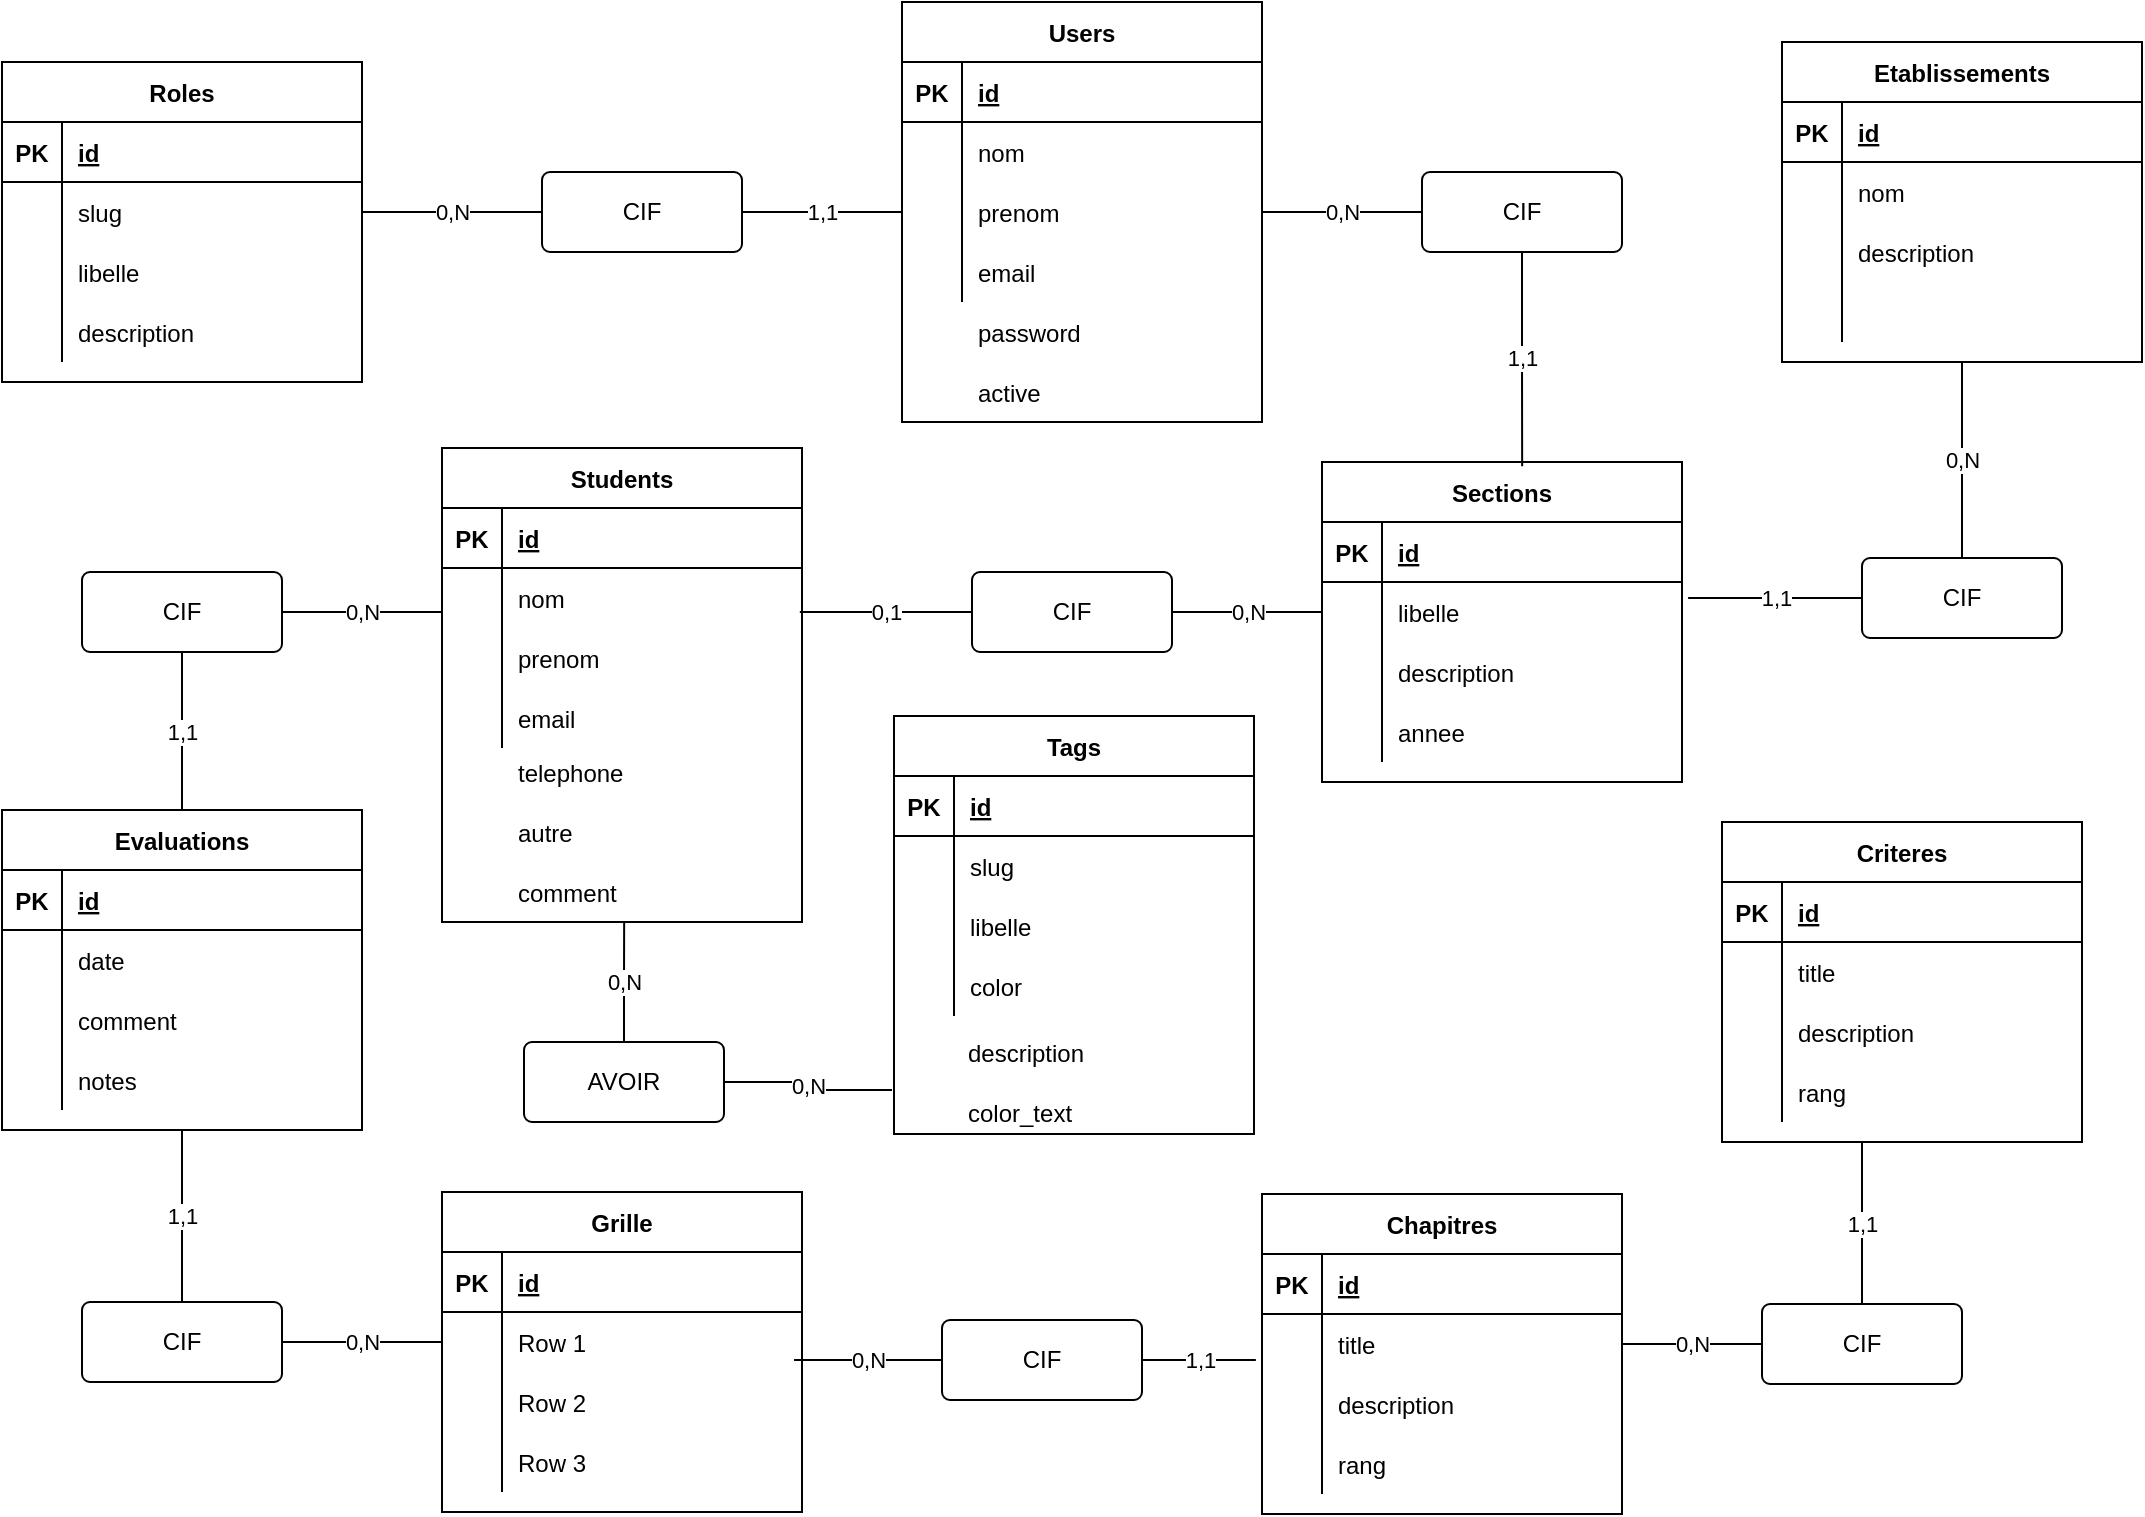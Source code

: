 <mxfile version="13.9.9" type="device"><diagram id="VZXlDf0rP4RAofhbPxpR" name="MCD"><mxGraphModel dx="1422" dy="856" grid="1" gridSize="10" guides="1" tooltips="1" connect="1" arrows="1" fold="1" page="1" pageScale="1" pageWidth="1169" pageHeight="827" math="0" shadow="0"><root><mxCell id="0"/><mxCell id="1" parent="0"/><mxCell id="-S5z_x0c9RDS-0AqpOby-1" value="Users" style="shape=table;startSize=30;container=1;collapsible=1;childLayout=tableLayout;fixedRows=1;rowLines=0;fontStyle=1;align=center;resizeLast=1;" parent="1" vertex="1"><mxGeometry x="500" y="10" width="180" height="210" as="geometry"/></mxCell><mxCell id="-S5z_x0c9RDS-0AqpOby-2" value="" style="shape=partialRectangle;collapsible=0;dropTarget=0;pointerEvents=0;fillColor=none;top=0;left=0;bottom=1;right=0;points=[[0,0.5],[1,0.5]];portConstraint=eastwest;" parent="-S5z_x0c9RDS-0AqpOby-1" vertex="1"><mxGeometry y="30" width="180" height="30" as="geometry"/></mxCell><mxCell id="-S5z_x0c9RDS-0AqpOby-3" value="PK" style="shape=partialRectangle;connectable=0;fillColor=none;top=0;left=0;bottom=0;right=0;fontStyle=1;overflow=hidden;" parent="-S5z_x0c9RDS-0AqpOby-2" vertex="1"><mxGeometry width="30" height="30" as="geometry"/></mxCell><mxCell id="-S5z_x0c9RDS-0AqpOby-4" value="id" style="shape=partialRectangle;connectable=0;fillColor=none;top=0;left=0;bottom=0;right=0;align=left;spacingLeft=6;fontStyle=5;overflow=hidden;" parent="-S5z_x0c9RDS-0AqpOby-2" vertex="1"><mxGeometry x="30" width="150" height="30" as="geometry"/></mxCell><mxCell id="-S5z_x0c9RDS-0AqpOby-5" value="" style="shape=partialRectangle;collapsible=0;dropTarget=0;pointerEvents=0;fillColor=none;top=0;left=0;bottom=0;right=0;points=[[0,0.5],[1,0.5]];portConstraint=eastwest;" parent="-S5z_x0c9RDS-0AqpOby-1" vertex="1"><mxGeometry y="60" width="180" height="30" as="geometry"/></mxCell><mxCell id="-S5z_x0c9RDS-0AqpOby-6" value="" style="shape=partialRectangle;connectable=0;fillColor=none;top=0;left=0;bottom=0;right=0;editable=1;overflow=hidden;" parent="-S5z_x0c9RDS-0AqpOby-5" vertex="1"><mxGeometry width="30" height="30" as="geometry"/></mxCell><mxCell id="-S5z_x0c9RDS-0AqpOby-7" value="nom" style="shape=partialRectangle;connectable=0;fillColor=none;top=0;left=0;bottom=0;right=0;align=left;spacingLeft=6;overflow=hidden;" parent="-S5z_x0c9RDS-0AqpOby-5" vertex="1"><mxGeometry x="30" width="150" height="30" as="geometry"/></mxCell><mxCell id="-S5z_x0c9RDS-0AqpOby-8" value="" style="shape=partialRectangle;collapsible=0;dropTarget=0;pointerEvents=0;fillColor=none;top=0;left=0;bottom=0;right=0;points=[[0,0.5],[1,0.5]];portConstraint=eastwest;" parent="-S5z_x0c9RDS-0AqpOby-1" vertex="1"><mxGeometry y="90" width="180" height="30" as="geometry"/></mxCell><mxCell id="-S5z_x0c9RDS-0AqpOby-9" value="" style="shape=partialRectangle;connectable=0;fillColor=none;top=0;left=0;bottom=0;right=0;editable=1;overflow=hidden;" parent="-S5z_x0c9RDS-0AqpOby-8" vertex="1"><mxGeometry width="30" height="30" as="geometry"/></mxCell><mxCell id="-S5z_x0c9RDS-0AqpOby-10" value="prenom" style="shape=partialRectangle;connectable=0;fillColor=none;top=0;left=0;bottom=0;right=0;align=left;spacingLeft=6;overflow=hidden;" parent="-S5z_x0c9RDS-0AqpOby-8" vertex="1"><mxGeometry x="30" width="150" height="30" as="geometry"/></mxCell><mxCell id="-S5z_x0c9RDS-0AqpOby-11" value="" style="shape=partialRectangle;collapsible=0;dropTarget=0;pointerEvents=0;fillColor=none;top=0;left=0;bottom=0;right=0;points=[[0,0.5],[1,0.5]];portConstraint=eastwest;" parent="-S5z_x0c9RDS-0AqpOby-1" vertex="1"><mxGeometry y="120" width="180" height="30" as="geometry"/></mxCell><mxCell id="-S5z_x0c9RDS-0AqpOby-12" value="" style="shape=partialRectangle;connectable=0;fillColor=none;top=0;left=0;bottom=0;right=0;editable=1;overflow=hidden;" parent="-S5z_x0c9RDS-0AqpOby-11" vertex="1"><mxGeometry width="30" height="30" as="geometry"/></mxCell><mxCell id="-S5z_x0c9RDS-0AqpOby-13" value="email" style="shape=partialRectangle;connectable=0;fillColor=none;top=0;left=0;bottom=0;right=0;align=left;spacingLeft=6;overflow=hidden;" parent="-S5z_x0c9RDS-0AqpOby-11" vertex="1"><mxGeometry x="30" width="150" height="30" as="geometry"/></mxCell><mxCell id="-S5z_x0c9RDS-0AqpOby-14" value="" style="shape=partialRectangle;collapsible=0;dropTarget=0;pointerEvents=0;fillColor=none;top=0;left=0;bottom=0;right=0;points=[[0,0.5],[1,0.5]];portConstraint=eastwest;" parent="1" vertex="1"><mxGeometry x="500" y="160" width="180" height="30" as="geometry"/></mxCell><mxCell id="-S5z_x0c9RDS-0AqpOby-15" value="" style="shape=partialRectangle;connectable=0;fillColor=none;top=0;left=0;bottom=0;right=0;editable=1;overflow=hidden;" parent="-S5z_x0c9RDS-0AqpOby-14" vertex="1"><mxGeometry width="30" height="30" as="geometry"/></mxCell><mxCell id="-S5z_x0c9RDS-0AqpOby-16" value="password" style="shape=partialRectangle;connectable=0;fillColor=none;top=0;left=0;bottom=0;right=0;align=left;spacingLeft=6;overflow=hidden;" parent="-S5z_x0c9RDS-0AqpOby-14" vertex="1"><mxGeometry x="30" width="150" height="30" as="geometry"/></mxCell><mxCell id="-S5z_x0c9RDS-0AqpOby-17" value="" style="shape=partialRectangle;collapsible=0;dropTarget=0;pointerEvents=0;fillColor=none;top=0;left=0;bottom=0;right=0;points=[[0,0.5],[1,0.5]];portConstraint=eastwest;" parent="1" vertex="1"><mxGeometry x="500" y="190" width="180" height="30" as="geometry"/></mxCell><mxCell id="-S5z_x0c9RDS-0AqpOby-18" value="" style="shape=partialRectangle;connectable=0;fillColor=none;top=0;left=0;bottom=0;right=0;editable=1;overflow=hidden;" parent="-S5z_x0c9RDS-0AqpOby-17" vertex="1"><mxGeometry width="30" height="30" as="geometry"/></mxCell><mxCell id="-S5z_x0c9RDS-0AqpOby-19" value="active" style="shape=partialRectangle;connectable=0;fillColor=none;top=0;left=0;bottom=0;right=0;align=left;spacingLeft=6;overflow=hidden;" parent="-S5z_x0c9RDS-0AqpOby-17" vertex="1"><mxGeometry x="30" width="150" height="30" as="geometry"/></mxCell><mxCell id="-S5z_x0c9RDS-0AqpOby-20" value="Roles" style="shape=table;startSize=30;container=1;collapsible=1;childLayout=tableLayout;fixedRows=1;rowLines=0;fontStyle=1;align=center;resizeLast=1;" parent="1" vertex="1"><mxGeometry x="50" y="40" width="180" height="160" as="geometry"/></mxCell><mxCell id="-S5z_x0c9RDS-0AqpOby-21" value="" style="shape=partialRectangle;collapsible=0;dropTarget=0;pointerEvents=0;fillColor=none;top=0;left=0;bottom=1;right=0;points=[[0,0.5],[1,0.5]];portConstraint=eastwest;" parent="-S5z_x0c9RDS-0AqpOby-20" vertex="1"><mxGeometry y="30" width="180" height="30" as="geometry"/></mxCell><mxCell id="-S5z_x0c9RDS-0AqpOby-22" value="PK" style="shape=partialRectangle;connectable=0;fillColor=none;top=0;left=0;bottom=0;right=0;fontStyle=1;overflow=hidden;" parent="-S5z_x0c9RDS-0AqpOby-21" vertex="1"><mxGeometry width="30" height="30" as="geometry"/></mxCell><mxCell id="-S5z_x0c9RDS-0AqpOby-23" value="id" style="shape=partialRectangle;connectable=0;fillColor=none;top=0;left=0;bottom=0;right=0;align=left;spacingLeft=6;fontStyle=5;overflow=hidden;" parent="-S5z_x0c9RDS-0AqpOby-21" vertex="1"><mxGeometry x="30" width="150" height="30" as="geometry"/></mxCell><mxCell id="-S5z_x0c9RDS-0AqpOby-24" value="" style="shape=partialRectangle;collapsible=0;dropTarget=0;pointerEvents=0;fillColor=none;top=0;left=0;bottom=0;right=0;points=[[0,0.5],[1,0.5]];portConstraint=eastwest;" parent="-S5z_x0c9RDS-0AqpOby-20" vertex="1"><mxGeometry y="60" width="180" height="30" as="geometry"/></mxCell><mxCell id="-S5z_x0c9RDS-0AqpOby-25" value="" style="shape=partialRectangle;connectable=0;fillColor=none;top=0;left=0;bottom=0;right=0;editable=1;overflow=hidden;" parent="-S5z_x0c9RDS-0AqpOby-24" vertex="1"><mxGeometry width="30" height="30" as="geometry"/></mxCell><mxCell id="-S5z_x0c9RDS-0AqpOby-26" value="slug" style="shape=partialRectangle;connectable=0;fillColor=none;top=0;left=0;bottom=0;right=0;align=left;spacingLeft=6;overflow=hidden;" parent="-S5z_x0c9RDS-0AqpOby-24" vertex="1"><mxGeometry x="30" width="150" height="30" as="geometry"/></mxCell><mxCell id="-S5z_x0c9RDS-0AqpOby-27" value="" style="shape=partialRectangle;collapsible=0;dropTarget=0;pointerEvents=0;fillColor=none;top=0;left=0;bottom=0;right=0;points=[[0,0.5],[1,0.5]];portConstraint=eastwest;" parent="-S5z_x0c9RDS-0AqpOby-20" vertex="1"><mxGeometry y="90" width="180" height="30" as="geometry"/></mxCell><mxCell id="-S5z_x0c9RDS-0AqpOby-28" value="" style="shape=partialRectangle;connectable=0;fillColor=none;top=0;left=0;bottom=0;right=0;editable=1;overflow=hidden;" parent="-S5z_x0c9RDS-0AqpOby-27" vertex="1"><mxGeometry width="30" height="30" as="geometry"/></mxCell><mxCell id="-S5z_x0c9RDS-0AqpOby-29" value="libelle" style="shape=partialRectangle;connectable=0;fillColor=none;top=0;left=0;bottom=0;right=0;align=left;spacingLeft=6;overflow=hidden;" parent="-S5z_x0c9RDS-0AqpOby-27" vertex="1"><mxGeometry x="30" width="150" height="30" as="geometry"/></mxCell><mxCell id="-S5z_x0c9RDS-0AqpOby-30" value="" style="shape=partialRectangle;collapsible=0;dropTarget=0;pointerEvents=0;fillColor=none;top=0;left=0;bottom=0;right=0;points=[[0,0.5],[1,0.5]];portConstraint=eastwest;" parent="-S5z_x0c9RDS-0AqpOby-20" vertex="1"><mxGeometry y="120" width="180" height="30" as="geometry"/></mxCell><mxCell id="-S5z_x0c9RDS-0AqpOby-31" value="" style="shape=partialRectangle;connectable=0;fillColor=none;top=0;left=0;bottom=0;right=0;editable=1;overflow=hidden;" parent="-S5z_x0c9RDS-0AqpOby-30" vertex="1"><mxGeometry width="30" height="30" as="geometry"/></mxCell><mxCell id="-S5z_x0c9RDS-0AqpOby-32" value="description" style="shape=partialRectangle;connectable=0;fillColor=none;top=0;left=0;bottom=0;right=0;align=left;spacingLeft=6;overflow=hidden;" parent="-S5z_x0c9RDS-0AqpOby-30" vertex="1"><mxGeometry x="30" width="150" height="30" as="geometry"/></mxCell><mxCell id="-S5z_x0c9RDS-0AqpOby-38" value="Etablissements" style="shape=table;startSize=30;container=1;collapsible=1;childLayout=tableLayout;fixedRows=1;rowLines=0;fontStyle=1;align=center;resizeLast=1;" parent="1" vertex="1"><mxGeometry x="940" y="30" width="180" height="160" as="geometry"/></mxCell><mxCell id="-S5z_x0c9RDS-0AqpOby-39" value="" style="shape=partialRectangle;collapsible=0;dropTarget=0;pointerEvents=0;fillColor=none;top=0;left=0;bottom=1;right=0;points=[[0,0.5],[1,0.5]];portConstraint=eastwest;" parent="-S5z_x0c9RDS-0AqpOby-38" vertex="1"><mxGeometry y="30" width="180" height="30" as="geometry"/></mxCell><mxCell id="-S5z_x0c9RDS-0AqpOby-40" value="PK" style="shape=partialRectangle;connectable=0;fillColor=none;top=0;left=0;bottom=0;right=0;fontStyle=1;overflow=hidden;" parent="-S5z_x0c9RDS-0AqpOby-39" vertex="1"><mxGeometry width="30" height="30" as="geometry"/></mxCell><mxCell id="-S5z_x0c9RDS-0AqpOby-41" value="id" style="shape=partialRectangle;connectable=0;fillColor=none;top=0;left=0;bottom=0;right=0;align=left;spacingLeft=6;fontStyle=5;overflow=hidden;" parent="-S5z_x0c9RDS-0AqpOby-39" vertex="1"><mxGeometry x="30" width="150" height="30" as="geometry"/></mxCell><mxCell id="-S5z_x0c9RDS-0AqpOby-42" value="" style="shape=partialRectangle;collapsible=0;dropTarget=0;pointerEvents=0;fillColor=none;top=0;left=0;bottom=0;right=0;points=[[0,0.5],[1,0.5]];portConstraint=eastwest;" parent="-S5z_x0c9RDS-0AqpOby-38" vertex="1"><mxGeometry y="60" width="180" height="30" as="geometry"/></mxCell><mxCell id="-S5z_x0c9RDS-0AqpOby-43" value="" style="shape=partialRectangle;connectable=0;fillColor=none;top=0;left=0;bottom=0;right=0;editable=1;overflow=hidden;" parent="-S5z_x0c9RDS-0AqpOby-42" vertex="1"><mxGeometry width="30" height="30" as="geometry"/></mxCell><mxCell id="-S5z_x0c9RDS-0AqpOby-44" value="nom" style="shape=partialRectangle;connectable=0;fillColor=none;top=0;left=0;bottom=0;right=0;align=left;spacingLeft=6;overflow=hidden;" parent="-S5z_x0c9RDS-0AqpOby-42" vertex="1"><mxGeometry x="30" width="150" height="30" as="geometry"/></mxCell><mxCell id="-S5z_x0c9RDS-0AqpOby-45" value="" style="shape=partialRectangle;collapsible=0;dropTarget=0;pointerEvents=0;fillColor=none;top=0;left=0;bottom=0;right=0;points=[[0,0.5],[1,0.5]];portConstraint=eastwest;" parent="-S5z_x0c9RDS-0AqpOby-38" vertex="1"><mxGeometry y="90" width="180" height="30" as="geometry"/></mxCell><mxCell id="-S5z_x0c9RDS-0AqpOby-46" value="" style="shape=partialRectangle;connectable=0;fillColor=none;top=0;left=0;bottom=0;right=0;editable=1;overflow=hidden;" parent="-S5z_x0c9RDS-0AqpOby-45" vertex="1"><mxGeometry width="30" height="30" as="geometry"/></mxCell><mxCell id="-S5z_x0c9RDS-0AqpOby-47" value="description" style="shape=partialRectangle;connectable=0;fillColor=none;top=0;left=0;bottom=0;right=0;align=left;spacingLeft=6;overflow=hidden;" parent="-S5z_x0c9RDS-0AqpOby-45" vertex="1"><mxGeometry x="30" width="150" height="30" as="geometry"/></mxCell><mxCell id="-S5z_x0c9RDS-0AqpOby-48" value="" style="shape=partialRectangle;collapsible=0;dropTarget=0;pointerEvents=0;fillColor=none;top=0;left=0;bottom=0;right=0;points=[[0,0.5],[1,0.5]];portConstraint=eastwest;" parent="-S5z_x0c9RDS-0AqpOby-38" vertex="1"><mxGeometry y="120" width="180" height="30" as="geometry"/></mxCell><mxCell id="-S5z_x0c9RDS-0AqpOby-49" value="" style="shape=partialRectangle;connectable=0;fillColor=none;top=0;left=0;bottom=0;right=0;editable=1;overflow=hidden;" parent="-S5z_x0c9RDS-0AqpOby-48" vertex="1"><mxGeometry width="30" height="30" as="geometry"/></mxCell><mxCell id="-S5z_x0c9RDS-0AqpOby-50" value="" style="shape=partialRectangle;connectable=0;fillColor=none;top=0;left=0;bottom=0;right=0;align=left;spacingLeft=6;overflow=hidden;" parent="-S5z_x0c9RDS-0AqpOby-48" vertex="1"><mxGeometry x="30" width="150" height="30" as="geometry"/></mxCell><mxCell id="-S5z_x0c9RDS-0AqpOby-54" value="Sections" style="shape=table;startSize=30;container=1;collapsible=1;childLayout=tableLayout;fixedRows=1;rowLines=0;fontStyle=1;align=center;resizeLast=1;" parent="1" vertex="1"><mxGeometry x="710" y="240" width="180" height="160" as="geometry"/></mxCell><mxCell id="-S5z_x0c9RDS-0AqpOby-55" value="" style="shape=partialRectangle;collapsible=0;dropTarget=0;pointerEvents=0;fillColor=none;top=0;left=0;bottom=1;right=0;points=[[0,0.5],[1,0.5]];portConstraint=eastwest;" parent="-S5z_x0c9RDS-0AqpOby-54" vertex="1"><mxGeometry y="30" width="180" height="30" as="geometry"/></mxCell><mxCell id="-S5z_x0c9RDS-0AqpOby-56" value="PK" style="shape=partialRectangle;connectable=0;fillColor=none;top=0;left=0;bottom=0;right=0;fontStyle=1;overflow=hidden;" parent="-S5z_x0c9RDS-0AqpOby-55" vertex="1"><mxGeometry width="30" height="30" as="geometry"/></mxCell><mxCell id="-S5z_x0c9RDS-0AqpOby-57" value="id" style="shape=partialRectangle;connectable=0;fillColor=none;top=0;left=0;bottom=0;right=0;align=left;spacingLeft=6;fontStyle=5;overflow=hidden;" parent="-S5z_x0c9RDS-0AqpOby-55" vertex="1"><mxGeometry x="30" width="150" height="30" as="geometry"/></mxCell><mxCell id="-S5z_x0c9RDS-0AqpOby-58" value="" style="shape=partialRectangle;collapsible=0;dropTarget=0;pointerEvents=0;fillColor=none;top=0;left=0;bottom=0;right=0;points=[[0,0.5],[1,0.5]];portConstraint=eastwest;" parent="-S5z_x0c9RDS-0AqpOby-54" vertex="1"><mxGeometry y="60" width="180" height="30" as="geometry"/></mxCell><mxCell id="-S5z_x0c9RDS-0AqpOby-59" value="" style="shape=partialRectangle;connectable=0;fillColor=none;top=0;left=0;bottom=0;right=0;editable=1;overflow=hidden;" parent="-S5z_x0c9RDS-0AqpOby-58" vertex="1"><mxGeometry width="30" height="30" as="geometry"/></mxCell><mxCell id="-S5z_x0c9RDS-0AqpOby-60" value="libelle" style="shape=partialRectangle;connectable=0;fillColor=none;top=0;left=0;bottom=0;right=0;align=left;spacingLeft=6;overflow=hidden;" parent="-S5z_x0c9RDS-0AqpOby-58" vertex="1"><mxGeometry x="30" width="150" height="30" as="geometry"/></mxCell><mxCell id="-S5z_x0c9RDS-0AqpOby-61" value="" style="shape=partialRectangle;collapsible=0;dropTarget=0;pointerEvents=0;fillColor=none;top=0;left=0;bottom=0;right=0;points=[[0,0.5],[1,0.5]];portConstraint=eastwest;" parent="-S5z_x0c9RDS-0AqpOby-54" vertex="1"><mxGeometry y="90" width="180" height="30" as="geometry"/></mxCell><mxCell id="-S5z_x0c9RDS-0AqpOby-62" value="" style="shape=partialRectangle;connectable=0;fillColor=none;top=0;left=0;bottom=0;right=0;editable=1;overflow=hidden;" parent="-S5z_x0c9RDS-0AqpOby-61" vertex="1"><mxGeometry width="30" height="30" as="geometry"/></mxCell><mxCell id="-S5z_x0c9RDS-0AqpOby-63" value="description" style="shape=partialRectangle;connectable=0;fillColor=none;top=0;left=0;bottom=0;right=0;align=left;spacingLeft=6;overflow=hidden;" parent="-S5z_x0c9RDS-0AqpOby-61" vertex="1"><mxGeometry x="30" width="150" height="30" as="geometry"/></mxCell><mxCell id="-S5z_x0c9RDS-0AqpOby-64" value="" style="shape=partialRectangle;collapsible=0;dropTarget=0;pointerEvents=0;fillColor=none;top=0;left=0;bottom=0;right=0;points=[[0,0.5],[1,0.5]];portConstraint=eastwest;" parent="-S5z_x0c9RDS-0AqpOby-54" vertex="1"><mxGeometry y="120" width="180" height="30" as="geometry"/></mxCell><mxCell id="-S5z_x0c9RDS-0AqpOby-65" value="" style="shape=partialRectangle;connectable=0;fillColor=none;top=0;left=0;bottom=0;right=0;editable=1;overflow=hidden;" parent="-S5z_x0c9RDS-0AqpOby-64" vertex="1"><mxGeometry width="30" height="30" as="geometry"/></mxCell><mxCell id="-S5z_x0c9RDS-0AqpOby-66" value="annee" style="shape=partialRectangle;connectable=0;fillColor=none;top=0;left=0;bottom=0;right=0;align=left;spacingLeft=6;overflow=hidden;" parent="-S5z_x0c9RDS-0AqpOby-64" vertex="1"><mxGeometry x="30" width="150" height="30" as="geometry"/></mxCell><mxCell id="-S5z_x0c9RDS-0AqpOby-72" value="0,N" style="edgeStyle=orthogonalEdgeStyle;rounded=0;orthogonalLoop=1;jettySize=auto;html=1;entryX=0;entryY=0.5;entryDx=0;entryDy=0;endArrow=none;endFill=0;" parent="1" source="-S5z_x0c9RDS-0AqpOby-71" target="-S5z_x0c9RDS-0AqpOby-58" edge="1"><mxGeometry relative="1" as="geometry"/></mxCell><mxCell id="-S5z_x0c9RDS-0AqpOby-86" value="0,1" style="edgeStyle=orthogonalEdgeStyle;rounded=0;orthogonalLoop=1;jettySize=auto;html=1;entryX=0.994;entryY=0.733;entryDx=0;entryDy=0;entryPerimeter=0;endArrow=none;endFill=0;" parent="1" source="-S5z_x0c9RDS-0AqpOby-71" target="-S5z_x0c9RDS-0AqpOby-77" edge="1"><mxGeometry relative="1" as="geometry"/></mxCell><mxCell id="-S5z_x0c9RDS-0AqpOby-71" value="CIF" style="rounded=1;arcSize=10;whiteSpace=wrap;html=1;align=center;" parent="1" vertex="1"><mxGeometry x="535" y="295" width="100" height="40" as="geometry"/></mxCell><mxCell id="-S5z_x0c9RDS-0AqpOby-73" value="Students" style="shape=table;startSize=30;container=1;collapsible=1;childLayout=tableLayout;fixedRows=1;rowLines=0;fontStyle=1;align=center;resizeLast=1;" parent="1" vertex="1"><mxGeometry x="270" y="233" width="180" height="237" as="geometry"/></mxCell><mxCell id="-S5z_x0c9RDS-0AqpOby-74" value="" style="shape=partialRectangle;collapsible=0;dropTarget=0;pointerEvents=0;fillColor=none;top=0;left=0;bottom=1;right=0;points=[[0,0.5],[1,0.5]];portConstraint=eastwest;" parent="-S5z_x0c9RDS-0AqpOby-73" vertex="1"><mxGeometry y="30" width="180" height="30" as="geometry"/></mxCell><mxCell id="-S5z_x0c9RDS-0AqpOby-75" value="PK" style="shape=partialRectangle;connectable=0;fillColor=none;top=0;left=0;bottom=0;right=0;fontStyle=1;overflow=hidden;" parent="-S5z_x0c9RDS-0AqpOby-74" vertex="1"><mxGeometry width="30" height="30" as="geometry"/></mxCell><mxCell id="-S5z_x0c9RDS-0AqpOby-76" value="id" style="shape=partialRectangle;connectable=0;fillColor=none;top=0;left=0;bottom=0;right=0;align=left;spacingLeft=6;fontStyle=5;overflow=hidden;" parent="-S5z_x0c9RDS-0AqpOby-74" vertex="1"><mxGeometry x="30" width="150" height="30" as="geometry"/></mxCell><mxCell id="-S5z_x0c9RDS-0AqpOby-77" value="" style="shape=partialRectangle;collapsible=0;dropTarget=0;pointerEvents=0;fillColor=none;top=0;left=0;bottom=0;right=0;points=[[0,0.5],[1,0.5]];portConstraint=eastwest;" parent="-S5z_x0c9RDS-0AqpOby-73" vertex="1"><mxGeometry y="60" width="180" height="30" as="geometry"/></mxCell><mxCell id="-S5z_x0c9RDS-0AqpOby-78" value="" style="shape=partialRectangle;connectable=0;fillColor=none;top=0;left=0;bottom=0;right=0;editable=1;overflow=hidden;" parent="-S5z_x0c9RDS-0AqpOby-77" vertex="1"><mxGeometry width="30" height="30" as="geometry"/></mxCell><mxCell id="-S5z_x0c9RDS-0AqpOby-79" value="nom" style="shape=partialRectangle;connectable=0;fillColor=none;top=0;left=0;bottom=0;right=0;align=left;spacingLeft=6;overflow=hidden;" parent="-S5z_x0c9RDS-0AqpOby-77" vertex="1"><mxGeometry x="30" width="150" height="30" as="geometry"/></mxCell><mxCell id="-S5z_x0c9RDS-0AqpOby-80" value="" style="shape=partialRectangle;collapsible=0;dropTarget=0;pointerEvents=0;fillColor=none;top=0;left=0;bottom=0;right=0;points=[[0,0.5],[1,0.5]];portConstraint=eastwest;" parent="-S5z_x0c9RDS-0AqpOby-73" vertex="1"><mxGeometry y="90" width="180" height="30" as="geometry"/></mxCell><mxCell id="-S5z_x0c9RDS-0AqpOby-81" value="" style="shape=partialRectangle;connectable=0;fillColor=none;top=0;left=0;bottom=0;right=0;editable=1;overflow=hidden;" parent="-S5z_x0c9RDS-0AqpOby-80" vertex="1"><mxGeometry width="30" height="30" as="geometry"/></mxCell><mxCell id="-S5z_x0c9RDS-0AqpOby-82" value="prenom" style="shape=partialRectangle;connectable=0;fillColor=none;top=0;left=0;bottom=0;right=0;align=left;spacingLeft=6;overflow=hidden;" parent="-S5z_x0c9RDS-0AqpOby-80" vertex="1"><mxGeometry x="30" width="150" height="30" as="geometry"/></mxCell><mxCell id="-S5z_x0c9RDS-0AqpOby-83" value="" style="shape=partialRectangle;collapsible=0;dropTarget=0;pointerEvents=0;fillColor=none;top=0;left=0;bottom=0;right=0;points=[[0,0.5],[1,0.5]];portConstraint=eastwest;" parent="-S5z_x0c9RDS-0AqpOby-73" vertex="1"><mxGeometry y="120" width="180" height="30" as="geometry"/></mxCell><mxCell id="-S5z_x0c9RDS-0AqpOby-84" value="" style="shape=partialRectangle;connectable=0;fillColor=none;top=0;left=0;bottom=0;right=0;editable=1;overflow=hidden;" parent="-S5z_x0c9RDS-0AqpOby-83" vertex="1"><mxGeometry width="30" height="30" as="geometry"/></mxCell><mxCell id="-S5z_x0c9RDS-0AqpOby-85" value="email" style="shape=partialRectangle;connectable=0;fillColor=none;top=0;left=0;bottom=0;right=0;align=left;spacingLeft=6;overflow=hidden;" parent="-S5z_x0c9RDS-0AqpOby-83" vertex="1"><mxGeometry x="30" width="150" height="30" as="geometry"/></mxCell><mxCell id="-S5z_x0c9RDS-0AqpOby-87" value="" style="shape=partialRectangle;collapsible=0;dropTarget=0;pointerEvents=0;fillColor=none;top=0;left=0;bottom=0;right=0;points=[[0,0.5],[1,0.5]];portConstraint=eastwest;" parent="1" vertex="1"><mxGeometry x="270" y="380" width="180" height="30" as="geometry"/></mxCell><mxCell id="-S5z_x0c9RDS-0AqpOby-88" value="" style="shape=partialRectangle;connectable=0;fillColor=none;top=0;left=0;bottom=0;right=0;editable=1;overflow=hidden;" parent="-S5z_x0c9RDS-0AqpOby-87" vertex="1"><mxGeometry width="30" height="30" as="geometry"/></mxCell><mxCell id="-S5z_x0c9RDS-0AqpOby-89" value="telephone" style="shape=partialRectangle;connectable=0;fillColor=none;top=0;left=0;bottom=0;right=0;align=left;spacingLeft=6;overflow=hidden;" parent="-S5z_x0c9RDS-0AqpOby-87" vertex="1"><mxGeometry x="30" width="150" height="30" as="geometry"/></mxCell><mxCell id="-S5z_x0c9RDS-0AqpOby-90" value="" style="shape=partialRectangle;collapsible=0;dropTarget=0;pointerEvents=0;fillColor=none;top=0;left=0;bottom=0;right=0;points=[[0,0.5],[1,0.5]];portConstraint=eastwest;" parent="1" vertex="1"><mxGeometry x="270" y="410" width="180" height="30" as="geometry"/></mxCell><mxCell id="-S5z_x0c9RDS-0AqpOby-91" value="" style="shape=partialRectangle;connectable=0;fillColor=none;top=0;left=0;bottom=0;right=0;editable=1;overflow=hidden;" parent="-S5z_x0c9RDS-0AqpOby-90" vertex="1"><mxGeometry width="30" height="30" as="geometry"/></mxCell><mxCell id="-S5z_x0c9RDS-0AqpOby-92" value="autre" style="shape=partialRectangle;connectable=0;fillColor=none;top=0;left=0;bottom=0;right=0;align=left;spacingLeft=6;overflow=hidden;" parent="-S5z_x0c9RDS-0AqpOby-90" vertex="1"><mxGeometry x="30" width="150" height="30" as="geometry"/></mxCell><mxCell id="-S5z_x0c9RDS-0AqpOby-107" value="0,N" style="edgeStyle=orthogonalEdgeStyle;rounded=0;orthogonalLoop=1;jettySize=auto;html=1;entryX=0;entryY=-0.267;entryDx=0;entryDy=0;entryPerimeter=0;endArrow=none;endFill=0;" parent="1" source="-S5z_x0c9RDS-0AqpOby-93" target="-S5z_x0c9RDS-0AqpOby-80" edge="1"><mxGeometry relative="1" as="geometry"/></mxCell><mxCell id="-S5z_x0c9RDS-0AqpOby-108" value="1,1" style="edgeStyle=orthogonalEdgeStyle;rounded=0;orthogonalLoop=1;jettySize=auto;html=1;entryX=0.5;entryY=0;entryDx=0;entryDy=0;endArrow=none;endFill=0;" parent="1" source="-S5z_x0c9RDS-0AqpOby-93" target="-S5z_x0c9RDS-0AqpOby-94" edge="1"><mxGeometry relative="1" as="geometry"/></mxCell><mxCell id="-S5z_x0c9RDS-0AqpOby-93" value="CIF" style="rounded=1;arcSize=10;whiteSpace=wrap;html=1;align=center;" parent="1" vertex="1"><mxGeometry x="90" y="295" width="100" height="40" as="geometry"/></mxCell><mxCell id="-S5z_x0c9RDS-0AqpOby-94" value="Evaluations" style="shape=table;startSize=30;container=1;collapsible=1;childLayout=tableLayout;fixedRows=1;rowLines=0;fontStyle=1;align=center;resizeLast=1;" parent="1" vertex="1"><mxGeometry x="50" y="414" width="180" height="160" as="geometry"/></mxCell><mxCell id="-S5z_x0c9RDS-0AqpOby-95" value="" style="shape=partialRectangle;collapsible=0;dropTarget=0;pointerEvents=0;fillColor=none;top=0;left=0;bottom=1;right=0;points=[[0,0.5],[1,0.5]];portConstraint=eastwest;" parent="-S5z_x0c9RDS-0AqpOby-94" vertex="1"><mxGeometry y="30" width="180" height="30" as="geometry"/></mxCell><mxCell id="-S5z_x0c9RDS-0AqpOby-96" value="PK" style="shape=partialRectangle;connectable=0;fillColor=none;top=0;left=0;bottom=0;right=0;fontStyle=1;overflow=hidden;" parent="-S5z_x0c9RDS-0AqpOby-95" vertex="1"><mxGeometry width="30" height="30" as="geometry"/></mxCell><mxCell id="-S5z_x0c9RDS-0AqpOby-97" value="id" style="shape=partialRectangle;connectable=0;fillColor=none;top=0;left=0;bottom=0;right=0;align=left;spacingLeft=6;fontStyle=5;overflow=hidden;" parent="-S5z_x0c9RDS-0AqpOby-95" vertex="1"><mxGeometry x="30" width="150" height="30" as="geometry"/></mxCell><mxCell id="-S5z_x0c9RDS-0AqpOby-98" value="" style="shape=partialRectangle;collapsible=0;dropTarget=0;pointerEvents=0;fillColor=none;top=0;left=0;bottom=0;right=0;points=[[0,0.5],[1,0.5]];portConstraint=eastwest;" parent="-S5z_x0c9RDS-0AqpOby-94" vertex="1"><mxGeometry y="60" width="180" height="30" as="geometry"/></mxCell><mxCell id="-S5z_x0c9RDS-0AqpOby-99" value="" style="shape=partialRectangle;connectable=0;fillColor=none;top=0;left=0;bottom=0;right=0;editable=1;overflow=hidden;" parent="-S5z_x0c9RDS-0AqpOby-98" vertex="1"><mxGeometry width="30" height="30" as="geometry"/></mxCell><mxCell id="-S5z_x0c9RDS-0AqpOby-100" value="date" style="shape=partialRectangle;connectable=0;fillColor=none;top=0;left=0;bottom=0;right=0;align=left;spacingLeft=6;overflow=hidden;" parent="-S5z_x0c9RDS-0AqpOby-98" vertex="1"><mxGeometry x="30" width="150" height="30" as="geometry"/></mxCell><mxCell id="-S5z_x0c9RDS-0AqpOby-101" value="" style="shape=partialRectangle;collapsible=0;dropTarget=0;pointerEvents=0;fillColor=none;top=0;left=0;bottom=0;right=0;points=[[0,0.5],[1,0.5]];portConstraint=eastwest;" parent="-S5z_x0c9RDS-0AqpOby-94" vertex="1"><mxGeometry y="90" width="180" height="30" as="geometry"/></mxCell><mxCell id="-S5z_x0c9RDS-0AqpOby-102" value="" style="shape=partialRectangle;connectable=0;fillColor=none;top=0;left=0;bottom=0;right=0;editable=1;overflow=hidden;" parent="-S5z_x0c9RDS-0AqpOby-101" vertex="1"><mxGeometry width="30" height="30" as="geometry"/></mxCell><mxCell id="-S5z_x0c9RDS-0AqpOby-103" value="comment" style="shape=partialRectangle;connectable=0;fillColor=none;top=0;left=0;bottom=0;right=0;align=left;spacingLeft=6;overflow=hidden;" parent="-S5z_x0c9RDS-0AqpOby-101" vertex="1"><mxGeometry x="30" width="150" height="30" as="geometry"/></mxCell><mxCell id="-S5z_x0c9RDS-0AqpOby-104" value="" style="shape=partialRectangle;collapsible=0;dropTarget=0;pointerEvents=0;fillColor=none;top=0;left=0;bottom=0;right=0;points=[[0,0.5],[1,0.5]];portConstraint=eastwest;" parent="-S5z_x0c9RDS-0AqpOby-94" vertex="1"><mxGeometry y="120" width="180" height="30" as="geometry"/></mxCell><mxCell id="-S5z_x0c9RDS-0AqpOby-105" value="" style="shape=partialRectangle;connectable=0;fillColor=none;top=0;left=0;bottom=0;right=0;editable=1;overflow=hidden;" parent="-S5z_x0c9RDS-0AqpOby-104" vertex="1"><mxGeometry width="30" height="30" as="geometry"/></mxCell><mxCell id="-S5z_x0c9RDS-0AqpOby-106" value="notes" style="shape=partialRectangle;connectable=0;fillColor=none;top=0;left=0;bottom=0;right=0;align=left;spacingLeft=6;overflow=hidden;" parent="-S5z_x0c9RDS-0AqpOby-104" vertex="1"><mxGeometry x="30" width="150" height="30" as="geometry"/></mxCell><mxCell id="-S5z_x0c9RDS-0AqpOby-123" value="1,1" style="edgeStyle=orthogonalEdgeStyle;rounded=0;orthogonalLoop=1;jettySize=auto;html=1;entryX=0.5;entryY=1;entryDx=0;entryDy=0;endArrow=none;endFill=0;" parent="1" source="-S5z_x0c9RDS-0AqpOby-109" target="-S5z_x0c9RDS-0AqpOby-94" edge="1"><mxGeometry relative="1" as="geometry"/></mxCell><mxCell id="-S5z_x0c9RDS-0AqpOby-124" value="0,N" style="edgeStyle=orthogonalEdgeStyle;rounded=0;orthogonalLoop=1;jettySize=auto;html=1;entryX=0;entryY=0.5;entryDx=0;entryDy=0;endArrow=none;endFill=0;" parent="1" source="-S5z_x0c9RDS-0AqpOby-109" target="-S5z_x0c9RDS-0AqpOby-114" edge="1"><mxGeometry relative="1" as="geometry"/></mxCell><mxCell id="-S5z_x0c9RDS-0AqpOby-109" value="CIF" style="rounded=1;arcSize=10;whiteSpace=wrap;html=1;align=center;" parent="1" vertex="1"><mxGeometry x="90" y="660" width="100" height="40" as="geometry"/></mxCell><mxCell id="-S5z_x0c9RDS-0AqpOby-110" value="Grille" style="shape=table;startSize=30;container=1;collapsible=1;childLayout=tableLayout;fixedRows=1;rowLines=0;fontStyle=1;align=center;resizeLast=1;" parent="1" vertex="1"><mxGeometry x="270" y="605" width="180" height="160" as="geometry"/></mxCell><mxCell id="-S5z_x0c9RDS-0AqpOby-111" value="" style="shape=partialRectangle;collapsible=0;dropTarget=0;pointerEvents=0;fillColor=none;top=0;left=0;bottom=1;right=0;points=[[0,0.5],[1,0.5]];portConstraint=eastwest;" parent="-S5z_x0c9RDS-0AqpOby-110" vertex="1"><mxGeometry y="30" width="180" height="30" as="geometry"/></mxCell><mxCell id="-S5z_x0c9RDS-0AqpOby-112" value="PK" style="shape=partialRectangle;connectable=0;fillColor=none;top=0;left=0;bottom=0;right=0;fontStyle=1;overflow=hidden;" parent="-S5z_x0c9RDS-0AqpOby-111" vertex="1"><mxGeometry width="30" height="30" as="geometry"/></mxCell><mxCell id="-S5z_x0c9RDS-0AqpOby-113" value="id" style="shape=partialRectangle;connectable=0;fillColor=none;top=0;left=0;bottom=0;right=0;align=left;spacingLeft=6;fontStyle=5;overflow=hidden;" parent="-S5z_x0c9RDS-0AqpOby-111" vertex="1"><mxGeometry x="30" width="150" height="30" as="geometry"/></mxCell><mxCell id="-S5z_x0c9RDS-0AqpOby-114" value="" style="shape=partialRectangle;collapsible=0;dropTarget=0;pointerEvents=0;fillColor=none;top=0;left=0;bottom=0;right=0;points=[[0,0.5],[1,0.5]];portConstraint=eastwest;" parent="-S5z_x0c9RDS-0AqpOby-110" vertex="1"><mxGeometry y="60" width="180" height="30" as="geometry"/></mxCell><mxCell id="-S5z_x0c9RDS-0AqpOby-115" value="" style="shape=partialRectangle;connectable=0;fillColor=none;top=0;left=0;bottom=0;right=0;editable=1;overflow=hidden;" parent="-S5z_x0c9RDS-0AqpOby-114" vertex="1"><mxGeometry width="30" height="30" as="geometry"/></mxCell><mxCell id="-S5z_x0c9RDS-0AqpOby-116" value="Row 1" style="shape=partialRectangle;connectable=0;fillColor=none;top=0;left=0;bottom=0;right=0;align=left;spacingLeft=6;overflow=hidden;" parent="-S5z_x0c9RDS-0AqpOby-114" vertex="1"><mxGeometry x="30" width="150" height="30" as="geometry"/></mxCell><mxCell id="-S5z_x0c9RDS-0AqpOby-117" value="" style="shape=partialRectangle;collapsible=0;dropTarget=0;pointerEvents=0;fillColor=none;top=0;left=0;bottom=0;right=0;points=[[0,0.5],[1,0.5]];portConstraint=eastwest;" parent="-S5z_x0c9RDS-0AqpOby-110" vertex="1"><mxGeometry y="90" width="180" height="30" as="geometry"/></mxCell><mxCell id="-S5z_x0c9RDS-0AqpOby-118" value="" style="shape=partialRectangle;connectable=0;fillColor=none;top=0;left=0;bottom=0;right=0;editable=1;overflow=hidden;" parent="-S5z_x0c9RDS-0AqpOby-117" vertex="1"><mxGeometry width="30" height="30" as="geometry"/></mxCell><mxCell id="-S5z_x0c9RDS-0AqpOby-119" value="Row 2" style="shape=partialRectangle;connectable=0;fillColor=none;top=0;left=0;bottom=0;right=0;align=left;spacingLeft=6;overflow=hidden;" parent="-S5z_x0c9RDS-0AqpOby-117" vertex="1"><mxGeometry x="30" width="150" height="30" as="geometry"/></mxCell><mxCell id="-S5z_x0c9RDS-0AqpOby-120" value="" style="shape=partialRectangle;collapsible=0;dropTarget=0;pointerEvents=0;fillColor=none;top=0;left=0;bottom=0;right=0;points=[[0,0.5],[1,0.5]];portConstraint=eastwest;" parent="-S5z_x0c9RDS-0AqpOby-110" vertex="1"><mxGeometry y="120" width="180" height="30" as="geometry"/></mxCell><mxCell id="-S5z_x0c9RDS-0AqpOby-121" value="" style="shape=partialRectangle;connectable=0;fillColor=none;top=0;left=0;bottom=0;right=0;editable=1;overflow=hidden;" parent="-S5z_x0c9RDS-0AqpOby-120" vertex="1"><mxGeometry width="30" height="30" as="geometry"/></mxCell><mxCell id="-S5z_x0c9RDS-0AqpOby-122" value="Row 3" style="shape=partialRectangle;connectable=0;fillColor=none;top=0;left=0;bottom=0;right=0;align=left;spacingLeft=6;overflow=hidden;" parent="-S5z_x0c9RDS-0AqpOby-120" vertex="1"><mxGeometry x="30" width="150" height="30" as="geometry"/></mxCell><mxCell id="-S5z_x0c9RDS-0AqpOby-127" value="0,N" style="edgeStyle=orthogonalEdgeStyle;rounded=0;orthogonalLoop=1;jettySize=auto;html=1;entryX=0.5;entryY=1;entryDx=0;entryDy=0;endArrow=none;endFill=0;" parent="1" source="-S5z_x0c9RDS-0AqpOby-126" target="-S5z_x0c9RDS-0AqpOby-38" edge="1"><mxGeometry relative="1" as="geometry"/></mxCell><mxCell id="-S5z_x0c9RDS-0AqpOby-128" value="1,1" style="edgeStyle=orthogonalEdgeStyle;rounded=0;orthogonalLoop=1;jettySize=auto;html=1;entryX=1.017;entryY=0.267;entryDx=0;entryDy=0;entryPerimeter=0;endArrow=none;endFill=0;" parent="1" source="-S5z_x0c9RDS-0AqpOby-126" target="-S5z_x0c9RDS-0AqpOby-58" edge="1"><mxGeometry relative="1" as="geometry"/></mxCell><mxCell id="-S5z_x0c9RDS-0AqpOby-126" value="CIF" style="rounded=1;arcSize=10;whiteSpace=wrap;html=1;align=center;" parent="1" vertex="1"><mxGeometry x="980" y="288" width="100" height="40" as="geometry"/></mxCell><mxCell id="-S5z_x0c9RDS-0AqpOby-130" value="0,N" style="edgeStyle=orthogonalEdgeStyle;rounded=0;orthogonalLoop=1;jettySize=auto;html=1;entryX=1;entryY=0.5;entryDx=0;entryDy=0;endArrow=none;endFill=0;" parent="1" source="-S5z_x0c9RDS-0AqpOby-129" target="-S5z_x0c9RDS-0AqpOby-8" edge="1"><mxGeometry relative="1" as="geometry"/></mxCell><mxCell id="-S5z_x0c9RDS-0AqpOby-131" value="1,1" style="edgeStyle=orthogonalEdgeStyle;rounded=0;orthogonalLoop=1;jettySize=auto;html=1;entryX=0.556;entryY=0.013;entryDx=0;entryDy=0;entryPerimeter=0;endArrow=none;endFill=0;" parent="1" source="-S5z_x0c9RDS-0AqpOby-129" target="-S5z_x0c9RDS-0AqpOby-54" edge="1"><mxGeometry relative="1" as="geometry"/></mxCell><mxCell id="-S5z_x0c9RDS-0AqpOby-129" value="CIF" style="rounded=1;arcSize=10;whiteSpace=wrap;html=1;align=center;" parent="1" vertex="1"><mxGeometry x="760" y="95" width="100" height="40" as="geometry"/></mxCell><mxCell id="-S5z_x0c9RDS-0AqpOby-134" value="0,N" style="edgeStyle=orthogonalEdgeStyle;rounded=0;orthogonalLoop=1;jettySize=auto;html=1;entryX=1;entryY=0.5;entryDx=0;entryDy=0;endArrow=none;endFill=0;" parent="1" source="-S5z_x0c9RDS-0AqpOby-132" target="-S5z_x0c9RDS-0AqpOby-24" edge="1"><mxGeometry relative="1" as="geometry"/></mxCell><mxCell id="-S5z_x0c9RDS-0AqpOby-135" value="1,1" style="edgeStyle=orthogonalEdgeStyle;rounded=0;orthogonalLoop=1;jettySize=auto;html=1;entryX=0;entryY=0.5;entryDx=0;entryDy=0;endArrow=none;endFill=0;" parent="1" source="-S5z_x0c9RDS-0AqpOby-132" target="-S5z_x0c9RDS-0AqpOby-8" edge="1"><mxGeometry relative="1" as="geometry"/></mxCell><mxCell id="-S5z_x0c9RDS-0AqpOby-132" value="CIF" style="rounded=1;arcSize=10;whiteSpace=wrap;html=1;align=center;" parent="1" vertex="1"><mxGeometry x="320" y="95" width="100" height="40" as="geometry"/></mxCell><mxCell id="-S5z_x0c9RDS-0AqpOby-163" value="0,N" style="edgeStyle=orthogonalEdgeStyle;rounded=0;orthogonalLoop=1;jettySize=auto;html=1;entryX=0.978;entryY=-0.2;entryDx=0;entryDy=0;entryPerimeter=0;endArrow=none;endFill=0;" parent="1" source="-S5z_x0c9RDS-0AqpOby-149" target="-S5z_x0c9RDS-0AqpOby-117" edge="1"><mxGeometry relative="1" as="geometry"/></mxCell><mxCell id="-S5z_x0c9RDS-0AqpOby-164" value="1,1" style="edgeStyle=orthogonalEdgeStyle;rounded=0;orthogonalLoop=1;jettySize=auto;html=1;entryX=-0.017;entryY=-0.233;entryDx=0;entryDy=0;entryPerimeter=0;endArrow=none;endFill=0;" parent="1" source="-S5z_x0c9RDS-0AqpOby-149" target="-S5z_x0c9RDS-0AqpOby-157" edge="1"><mxGeometry relative="1" as="geometry"/></mxCell><mxCell id="-S5z_x0c9RDS-0AqpOby-149" value="CIF" style="rounded=1;arcSize=10;whiteSpace=wrap;html=1;align=center;" parent="1" vertex="1"><mxGeometry x="520" y="669" width="100" height="40" as="geometry"/></mxCell><mxCell id="-S5z_x0c9RDS-0AqpOby-150" value="Chapitres" style="shape=table;startSize=30;container=1;collapsible=1;childLayout=tableLayout;fixedRows=1;rowLines=0;fontStyle=1;align=center;resizeLast=1;" parent="1" vertex="1"><mxGeometry x="680" y="606" width="180" height="160" as="geometry"/></mxCell><mxCell id="-S5z_x0c9RDS-0AqpOby-151" value="" style="shape=partialRectangle;collapsible=0;dropTarget=0;pointerEvents=0;fillColor=none;top=0;left=0;bottom=1;right=0;points=[[0,0.5],[1,0.5]];portConstraint=eastwest;" parent="-S5z_x0c9RDS-0AqpOby-150" vertex="1"><mxGeometry y="30" width="180" height="30" as="geometry"/></mxCell><mxCell id="-S5z_x0c9RDS-0AqpOby-152" value="PK" style="shape=partialRectangle;connectable=0;fillColor=none;top=0;left=0;bottom=0;right=0;fontStyle=1;overflow=hidden;" parent="-S5z_x0c9RDS-0AqpOby-151" vertex="1"><mxGeometry width="30" height="30" as="geometry"/></mxCell><mxCell id="-S5z_x0c9RDS-0AqpOby-153" value="id" style="shape=partialRectangle;connectable=0;fillColor=none;top=0;left=0;bottom=0;right=0;align=left;spacingLeft=6;fontStyle=5;overflow=hidden;" parent="-S5z_x0c9RDS-0AqpOby-151" vertex="1"><mxGeometry x="30" width="150" height="30" as="geometry"/></mxCell><mxCell id="-S5z_x0c9RDS-0AqpOby-154" value="" style="shape=partialRectangle;collapsible=0;dropTarget=0;pointerEvents=0;fillColor=none;top=0;left=0;bottom=0;right=0;points=[[0,0.5],[1,0.5]];portConstraint=eastwest;" parent="-S5z_x0c9RDS-0AqpOby-150" vertex="1"><mxGeometry y="60" width="180" height="30" as="geometry"/></mxCell><mxCell id="-S5z_x0c9RDS-0AqpOby-155" value="" style="shape=partialRectangle;connectable=0;fillColor=none;top=0;left=0;bottom=0;right=0;editable=1;overflow=hidden;" parent="-S5z_x0c9RDS-0AqpOby-154" vertex="1"><mxGeometry width="30" height="30" as="geometry"/></mxCell><mxCell id="-S5z_x0c9RDS-0AqpOby-156" value="title" style="shape=partialRectangle;connectable=0;fillColor=none;top=0;left=0;bottom=0;right=0;align=left;spacingLeft=6;overflow=hidden;" parent="-S5z_x0c9RDS-0AqpOby-154" vertex="1"><mxGeometry x="30" width="150" height="30" as="geometry"/></mxCell><mxCell id="-S5z_x0c9RDS-0AqpOby-157" value="" style="shape=partialRectangle;collapsible=0;dropTarget=0;pointerEvents=0;fillColor=none;top=0;left=0;bottom=0;right=0;points=[[0,0.5],[1,0.5]];portConstraint=eastwest;" parent="-S5z_x0c9RDS-0AqpOby-150" vertex="1"><mxGeometry y="90" width="180" height="30" as="geometry"/></mxCell><mxCell id="-S5z_x0c9RDS-0AqpOby-158" value="" style="shape=partialRectangle;connectable=0;fillColor=none;top=0;left=0;bottom=0;right=0;editable=1;overflow=hidden;" parent="-S5z_x0c9RDS-0AqpOby-157" vertex="1"><mxGeometry width="30" height="30" as="geometry"/></mxCell><mxCell id="-S5z_x0c9RDS-0AqpOby-159" value="description" style="shape=partialRectangle;connectable=0;fillColor=none;top=0;left=0;bottom=0;right=0;align=left;spacingLeft=6;overflow=hidden;" parent="-S5z_x0c9RDS-0AqpOby-157" vertex="1"><mxGeometry x="30" width="150" height="30" as="geometry"/></mxCell><mxCell id="-S5z_x0c9RDS-0AqpOby-160" value="" style="shape=partialRectangle;collapsible=0;dropTarget=0;pointerEvents=0;fillColor=none;top=0;left=0;bottom=0;right=0;points=[[0,0.5],[1,0.5]];portConstraint=eastwest;" parent="-S5z_x0c9RDS-0AqpOby-150" vertex="1"><mxGeometry y="120" width="180" height="30" as="geometry"/></mxCell><mxCell id="-S5z_x0c9RDS-0AqpOby-161" value="" style="shape=partialRectangle;connectable=0;fillColor=none;top=0;left=0;bottom=0;right=0;editable=1;overflow=hidden;" parent="-S5z_x0c9RDS-0AqpOby-160" vertex="1"><mxGeometry width="30" height="30" as="geometry"/></mxCell><mxCell id="-S5z_x0c9RDS-0AqpOby-162" value="rang" style="shape=partialRectangle;connectable=0;fillColor=none;top=0;left=0;bottom=0;right=0;align=left;spacingLeft=6;overflow=hidden;" parent="-S5z_x0c9RDS-0AqpOby-160" vertex="1"><mxGeometry x="30" width="150" height="30" as="geometry"/></mxCell><mxCell id="-S5z_x0c9RDS-0AqpOby-179" value="0,N" style="edgeStyle=orthogonalEdgeStyle;rounded=0;orthogonalLoop=1;jettySize=auto;html=1;entryX=1;entryY=0.5;entryDx=0;entryDy=0;endArrow=none;endFill=0;" parent="1" source="-S5z_x0c9RDS-0AqpOby-165" target="-S5z_x0c9RDS-0AqpOby-154" edge="1"><mxGeometry relative="1" as="geometry"/></mxCell><mxCell id="-S5z_x0c9RDS-0AqpOby-180" value="1,1" style="edgeStyle=orthogonalEdgeStyle;rounded=0;orthogonalLoop=1;jettySize=auto;html=1;endArrow=none;endFill=0;" parent="1" source="-S5z_x0c9RDS-0AqpOby-165" edge="1"><mxGeometry relative="1" as="geometry"><mxPoint x="980" y="580" as="targetPoint"/></mxGeometry></mxCell><mxCell id="-S5z_x0c9RDS-0AqpOby-165" value="CIF" style="rounded=1;arcSize=10;whiteSpace=wrap;html=1;align=center;" parent="1" vertex="1"><mxGeometry x="930" y="661" width="100" height="40" as="geometry"/></mxCell><mxCell id="-S5z_x0c9RDS-0AqpOby-166" value="Criteres" style="shape=table;startSize=30;container=1;collapsible=1;childLayout=tableLayout;fixedRows=1;rowLines=0;fontStyle=1;align=center;resizeLast=1;" parent="1" vertex="1"><mxGeometry x="910" y="420" width="180" height="160" as="geometry"/></mxCell><mxCell id="-S5z_x0c9RDS-0AqpOby-167" value="" style="shape=partialRectangle;collapsible=0;dropTarget=0;pointerEvents=0;fillColor=none;top=0;left=0;bottom=1;right=0;points=[[0,0.5],[1,0.5]];portConstraint=eastwest;" parent="-S5z_x0c9RDS-0AqpOby-166" vertex="1"><mxGeometry y="30" width="180" height="30" as="geometry"/></mxCell><mxCell id="-S5z_x0c9RDS-0AqpOby-168" value="PK" style="shape=partialRectangle;connectable=0;fillColor=none;top=0;left=0;bottom=0;right=0;fontStyle=1;overflow=hidden;" parent="-S5z_x0c9RDS-0AqpOby-167" vertex="1"><mxGeometry width="30" height="30" as="geometry"/></mxCell><mxCell id="-S5z_x0c9RDS-0AqpOby-169" value="id" style="shape=partialRectangle;connectable=0;fillColor=none;top=0;left=0;bottom=0;right=0;align=left;spacingLeft=6;fontStyle=5;overflow=hidden;" parent="-S5z_x0c9RDS-0AqpOby-167" vertex="1"><mxGeometry x="30" width="150" height="30" as="geometry"/></mxCell><mxCell id="-S5z_x0c9RDS-0AqpOby-170" value="" style="shape=partialRectangle;collapsible=0;dropTarget=0;pointerEvents=0;fillColor=none;top=0;left=0;bottom=0;right=0;points=[[0,0.5],[1,0.5]];portConstraint=eastwest;" parent="-S5z_x0c9RDS-0AqpOby-166" vertex="1"><mxGeometry y="60" width="180" height="30" as="geometry"/></mxCell><mxCell id="-S5z_x0c9RDS-0AqpOby-171" value="" style="shape=partialRectangle;connectable=0;fillColor=none;top=0;left=0;bottom=0;right=0;editable=1;overflow=hidden;" parent="-S5z_x0c9RDS-0AqpOby-170" vertex="1"><mxGeometry width="30" height="30" as="geometry"/></mxCell><mxCell id="-S5z_x0c9RDS-0AqpOby-172" value="title" style="shape=partialRectangle;connectable=0;fillColor=none;top=0;left=0;bottom=0;right=0;align=left;spacingLeft=6;overflow=hidden;" parent="-S5z_x0c9RDS-0AqpOby-170" vertex="1"><mxGeometry x="30" width="150" height="30" as="geometry"/></mxCell><mxCell id="-S5z_x0c9RDS-0AqpOby-173" value="" style="shape=partialRectangle;collapsible=0;dropTarget=0;pointerEvents=0;fillColor=none;top=0;left=0;bottom=0;right=0;points=[[0,0.5],[1,0.5]];portConstraint=eastwest;" parent="-S5z_x0c9RDS-0AqpOby-166" vertex="1"><mxGeometry y="90" width="180" height="30" as="geometry"/></mxCell><mxCell id="-S5z_x0c9RDS-0AqpOby-174" value="" style="shape=partialRectangle;connectable=0;fillColor=none;top=0;left=0;bottom=0;right=0;editable=1;overflow=hidden;" parent="-S5z_x0c9RDS-0AqpOby-173" vertex="1"><mxGeometry width="30" height="30" as="geometry"/></mxCell><mxCell id="-S5z_x0c9RDS-0AqpOby-175" value="description" style="shape=partialRectangle;connectable=0;fillColor=none;top=0;left=0;bottom=0;right=0;align=left;spacingLeft=6;overflow=hidden;" parent="-S5z_x0c9RDS-0AqpOby-173" vertex="1"><mxGeometry x="30" width="150" height="30" as="geometry"/></mxCell><mxCell id="-S5z_x0c9RDS-0AqpOby-176" value="" style="shape=partialRectangle;collapsible=0;dropTarget=0;pointerEvents=0;fillColor=none;top=0;left=0;bottom=0;right=0;points=[[0,0.5],[1,0.5]];portConstraint=eastwest;" parent="-S5z_x0c9RDS-0AqpOby-166" vertex="1"><mxGeometry y="120" width="180" height="30" as="geometry"/></mxCell><mxCell id="-S5z_x0c9RDS-0AqpOby-177" value="" style="shape=partialRectangle;connectable=0;fillColor=none;top=0;left=0;bottom=0;right=0;editable=1;overflow=hidden;" parent="-S5z_x0c9RDS-0AqpOby-176" vertex="1"><mxGeometry width="30" height="30" as="geometry"/></mxCell><mxCell id="-S5z_x0c9RDS-0AqpOby-178" value="rang" style="shape=partialRectangle;connectable=0;fillColor=none;top=0;left=0;bottom=0;right=0;align=left;spacingLeft=6;overflow=hidden;" parent="-S5z_x0c9RDS-0AqpOby-176" vertex="1"><mxGeometry x="30" width="150" height="30" as="geometry"/></mxCell><mxCell id="-S5z_x0c9RDS-0AqpOby-182" value="Tags" style="shape=table;startSize=30;container=1;collapsible=1;childLayout=tableLayout;fixedRows=1;rowLines=0;fontStyle=1;align=center;resizeLast=1;" parent="1" vertex="1"><mxGeometry x="496" y="367" width="180" height="209" as="geometry"/></mxCell><mxCell id="-S5z_x0c9RDS-0AqpOby-183" value="" style="shape=partialRectangle;collapsible=0;dropTarget=0;pointerEvents=0;fillColor=none;top=0;left=0;bottom=1;right=0;points=[[0,0.5],[1,0.5]];portConstraint=eastwest;" parent="-S5z_x0c9RDS-0AqpOby-182" vertex="1"><mxGeometry y="30" width="180" height="30" as="geometry"/></mxCell><mxCell id="-S5z_x0c9RDS-0AqpOby-184" value="PK" style="shape=partialRectangle;connectable=0;fillColor=none;top=0;left=0;bottom=0;right=0;fontStyle=1;overflow=hidden;" parent="-S5z_x0c9RDS-0AqpOby-183" vertex="1"><mxGeometry width="30" height="30" as="geometry"/></mxCell><mxCell id="-S5z_x0c9RDS-0AqpOby-185" value="id" style="shape=partialRectangle;connectable=0;fillColor=none;top=0;left=0;bottom=0;right=0;align=left;spacingLeft=6;fontStyle=5;overflow=hidden;" parent="-S5z_x0c9RDS-0AqpOby-183" vertex="1"><mxGeometry x="30" width="150" height="30" as="geometry"/></mxCell><mxCell id="-S5z_x0c9RDS-0AqpOby-186" value="" style="shape=partialRectangle;collapsible=0;dropTarget=0;pointerEvents=0;fillColor=none;top=0;left=0;bottom=0;right=0;points=[[0,0.5],[1,0.5]];portConstraint=eastwest;" parent="-S5z_x0c9RDS-0AqpOby-182" vertex="1"><mxGeometry y="60" width="180" height="30" as="geometry"/></mxCell><mxCell id="-S5z_x0c9RDS-0AqpOby-187" value="" style="shape=partialRectangle;connectable=0;fillColor=none;top=0;left=0;bottom=0;right=0;editable=1;overflow=hidden;" parent="-S5z_x0c9RDS-0AqpOby-186" vertex="1"><mxGeometry width="30" height="30" as="geometry"/></mxCell><mxCell id="-S5z_x0c9RDS-0AqpOby-188" value="slug" style="shape=partialRectangle;connectable=0;fillColor=none;top=0;left=0;bottom=0;right=0;align=left;spacingLeft=6;overflow=hidden;" parent="-S5z_x0c9RDS-0AqpOby-186" vertex="1"><mxGeometry x="30" width="150" height="30" as="geometry"/></mxCell><mxCell id="-S5z_x0c9RDS-0AqpOby-189" value="" style="shape=partialRectangle;collapsible=0;dropTarget=0;pointerEvents=0;fillColor=none;top=0;left=0;bottom=0;right=0;points=[[0,0.5],[1,0.5]];portConstraint=eastwest;" parent="-S5z_x0c9RDS-0AqpOby-182" vertex="1"><mxGeometry y="90" width="180" height="30" as="geometry"/></mxCell><mxCell id="-S5z_x0c9RDS-0AqpOby-190" value="" style="shape=partialRectangle;connectable=0;fillColor=none;top=0;left=0;bottom=0;right=0;editable=1;overflow=hidden;" parent="-S5z_x0c9RDS-0AqpOby-189" vertex="1"><mxGeometry width="30" height="30" as="geometry"/></mxCell><mxCell id="-S5z_x0c9RDS-0AqpOby-191" value="libelle" style="shape=partialRectangle;connectable=0;fillColor=none;top=0;left=0;bottom=0;right=0;align=left;spacingLeft=6;overflow=hidden;" parent="-S5z_x0c9RDS-0AqpOby-189" vertex="1"><mxGeometry x="30" width="150" height="30" as="geometry"/></mxCell><mxCell id="-S5z_x0c9RDS-0AqpOby-192" value="" style="shape=partialRectangle;collapsible=0;dropTarget=0;pointerEvents=0;fillColor=none;top=0;left=0;bottom=0;right=0;points=[[0,0.5],[1,0.5]];portConstraint=eastwest;" parent="-S5z_x0c9RDS-0AqpOby-182" vertex="1"><mxGeometry y="120" width="180" height="30" as="geometry"/></mxCell><mxCell id="-S5z_x0c9RDS-0AqpOby-193" value="" style="shape=partialRectangle;connectable=0;fillColor=none;top=0;left=0;bottom=0;right=0;editable=1;overflow=hidden;" parent="-S5z_x0c9RDS-0AqpOby-192" vertex="1"><mxGeometry width="30" height="30" as="geometry"/></mxCell><mxCell id="-S5z_x0c9RDS-0AqpOby-194" value="color" style="shape=partialRectangle;connectable=0;fillColor=none;top=0;left=0;bottom=0;right=0;align=left;spacingLeft=6;overflow=hidden;" parent="-S5z_x0c9RDS-0AqpOby-192" vertex="1"><mxGeometry x="30" width="150" height="30" as="geometry"/></mxCell><mxCell id="7bPr6DWNfRAIQb90tj4e-14" value="0,N" style="edgeStyle=orthogonalEdgeStyle;rounded=0;orthogonalLoop=1;jettySize=auto;html=1;entryX=0.506;entryY=1;entryDx=0;entryDy=0;entryPerimeter=0;endArrow=none;endFill=0;" edge="1" parent="1" source="-S5z_x0c9RDS-0AqpOby-195" target="7bPr6DWNfRAIQb90tj4e-1"><mxGeometry relative="1" as="geometry"/></mxCell><mxCell id="7bPr6DWNfRAIQb90tj4e-15" value="0,N" style="edgeStyle=orthogonalEdgeStyle;rounded=0;orthogonalLoop=1;jettySize=auto;html=1;entryX=0;entryY=0.133;entryDx=0;entryDy=0;entryPerimeter=0;endArrow=none;endFill=0;" edge="1" parent="1" source="-S5z_x0c9RDS-0AqpOby-195" target="7bPr6DWNfRAIQb90tj4e-11"><mxGeometry relative="1" as="geometry"/></mxCell><mxCell id="-S5z_x0c9RDS-0AqpOby-195" value="AVOIR" style="rounded=1;arcSize=10;whiteSpace=wrap;html=1;align=center;" parent="1" vertex="1"><mxGeometry x="311" y="530" width="100" height="40" as="geometry"/></mxCell><mxCell id="7bPr6DWNfRAIQb90tj4e-1" value="" style="shape=partialRectangle;collapsible=0;dropTarget=0;pointerEvents=0;fillColor=none;top=0;left=0;bottom=0;right=0;points=[[0,0.5],[1,0.5]];portConstraint=eastwest;" vertex="1" parent="1"><mxGeometry x="270" y="440" width="180" height="30" as="geometry"/></mxCell><mxCell id="7bPr6DWNfRAIQb90tj4e-2" value="" style="shape=partialRectangle;connectable=0;fillColor=none;top=0;left=0;bottom=0;right=0;editable=1;overflow=hidden;" vertex="1" parent="7bPr6DWNfRAIQb90tj4e-1"><mxGeometry width="30" height="30" as="geometry"/></mxCell><mxCell id="7bPr6DWNfRAIQb90tj4e-3" value="comment" style="shape=partialRectangle;connectable=0;fillColor=none;top=0;left=0;bottom=0;right=0;align=left;spacingLeft=6;overflow=hidden;" vertex="1" parent="7bPr6DWNfRAIQb90tj4e-1"><mxGeometry x="30" width="150" height="30" as="geometry"/></mxCell><mxCell id="7bPr6DWNfRAIQb90tj4e-5" value="" style="shape=partialRectangle;collapsible=0;dropTarget=0;pointerEvents=0;fillColor=none;top=0;left=0;bottom=0;right=0;points=[[0,0.5],[1,0.5]];portConstraint=eastwest;" vertex="1" parent="1"><mxGeometry x="495" y="520" width="180" height="30" as="geometry"/></mxCell><mxCell id="7bPr6DWNfRAIQb90tj4e-6" value="" style="shape=partialRectangle;connectable=0;fillColor=none;top=0;left=0;bottom=0;right=0;editable=1;overflow=hidden;" vertex="1" parent="7bPr6DWNfRAIQb90tj4e-5"><mxGeometry width="30" height="30" as="geometry"/></mxCell><mxCell id="7bPr6DWNfRAIQb90tj4e-7" value="description" style="shape=partialRectangle;connectable=0;fillColor=none;top=0;left=0;bottom=0;right=0;align=left;spacingLeft=6;overflow=hidden;" vertex="1" parent="7bPr6DWNfRAIQb90tj4e-5"><mxGeometry x="30" width="150" height="30" as="geometry"/></mxCell><mxCell id="7bPr6DWNfRAIQb90tj4e-11" value="" style="shape=partialRectangle;collapsible=0;dropTarget=0;pointerEvents=0;fillColor=none;top=0;left=0;bottom=0;right=0;points=[[0,0.5],[1,0.5]];portConstraint=eastwest;" vertex="1" parent="1"><mxGeometry x="495" y="550" width="180" height="30" as="geometry"/></mxCell><mxCell id="7bPr6DWNfRAIQb90tj4e-12" value="" style="shape=partialRectangle;connectable=0;fillColor=none;top=0;left=0;bottom=0;right=0;editable=1;overflow=hidden;" vertex="1" parent="7bPr6DWNfRAIQb90tj4e-11"><mxGeometry width="30" height="30" as="geometry"/></mxCell><mxCell id="7bPr6DWNfRAIQb90tj4e-13" value="color_text" style="shape=partialRectangle;connectable=0;fillColor=none;top=0;left=0;bottom=0;right=0;align=left;spacingLeft=6;overflow=hidden;" vertex="1" parent="7bPr6DWNfRAIQb90tj4e-11"><mxGeometry x="30" width="150" height="30" as="geometry"/></mxCell></root></mxGraphModel></diagram></mxfile>